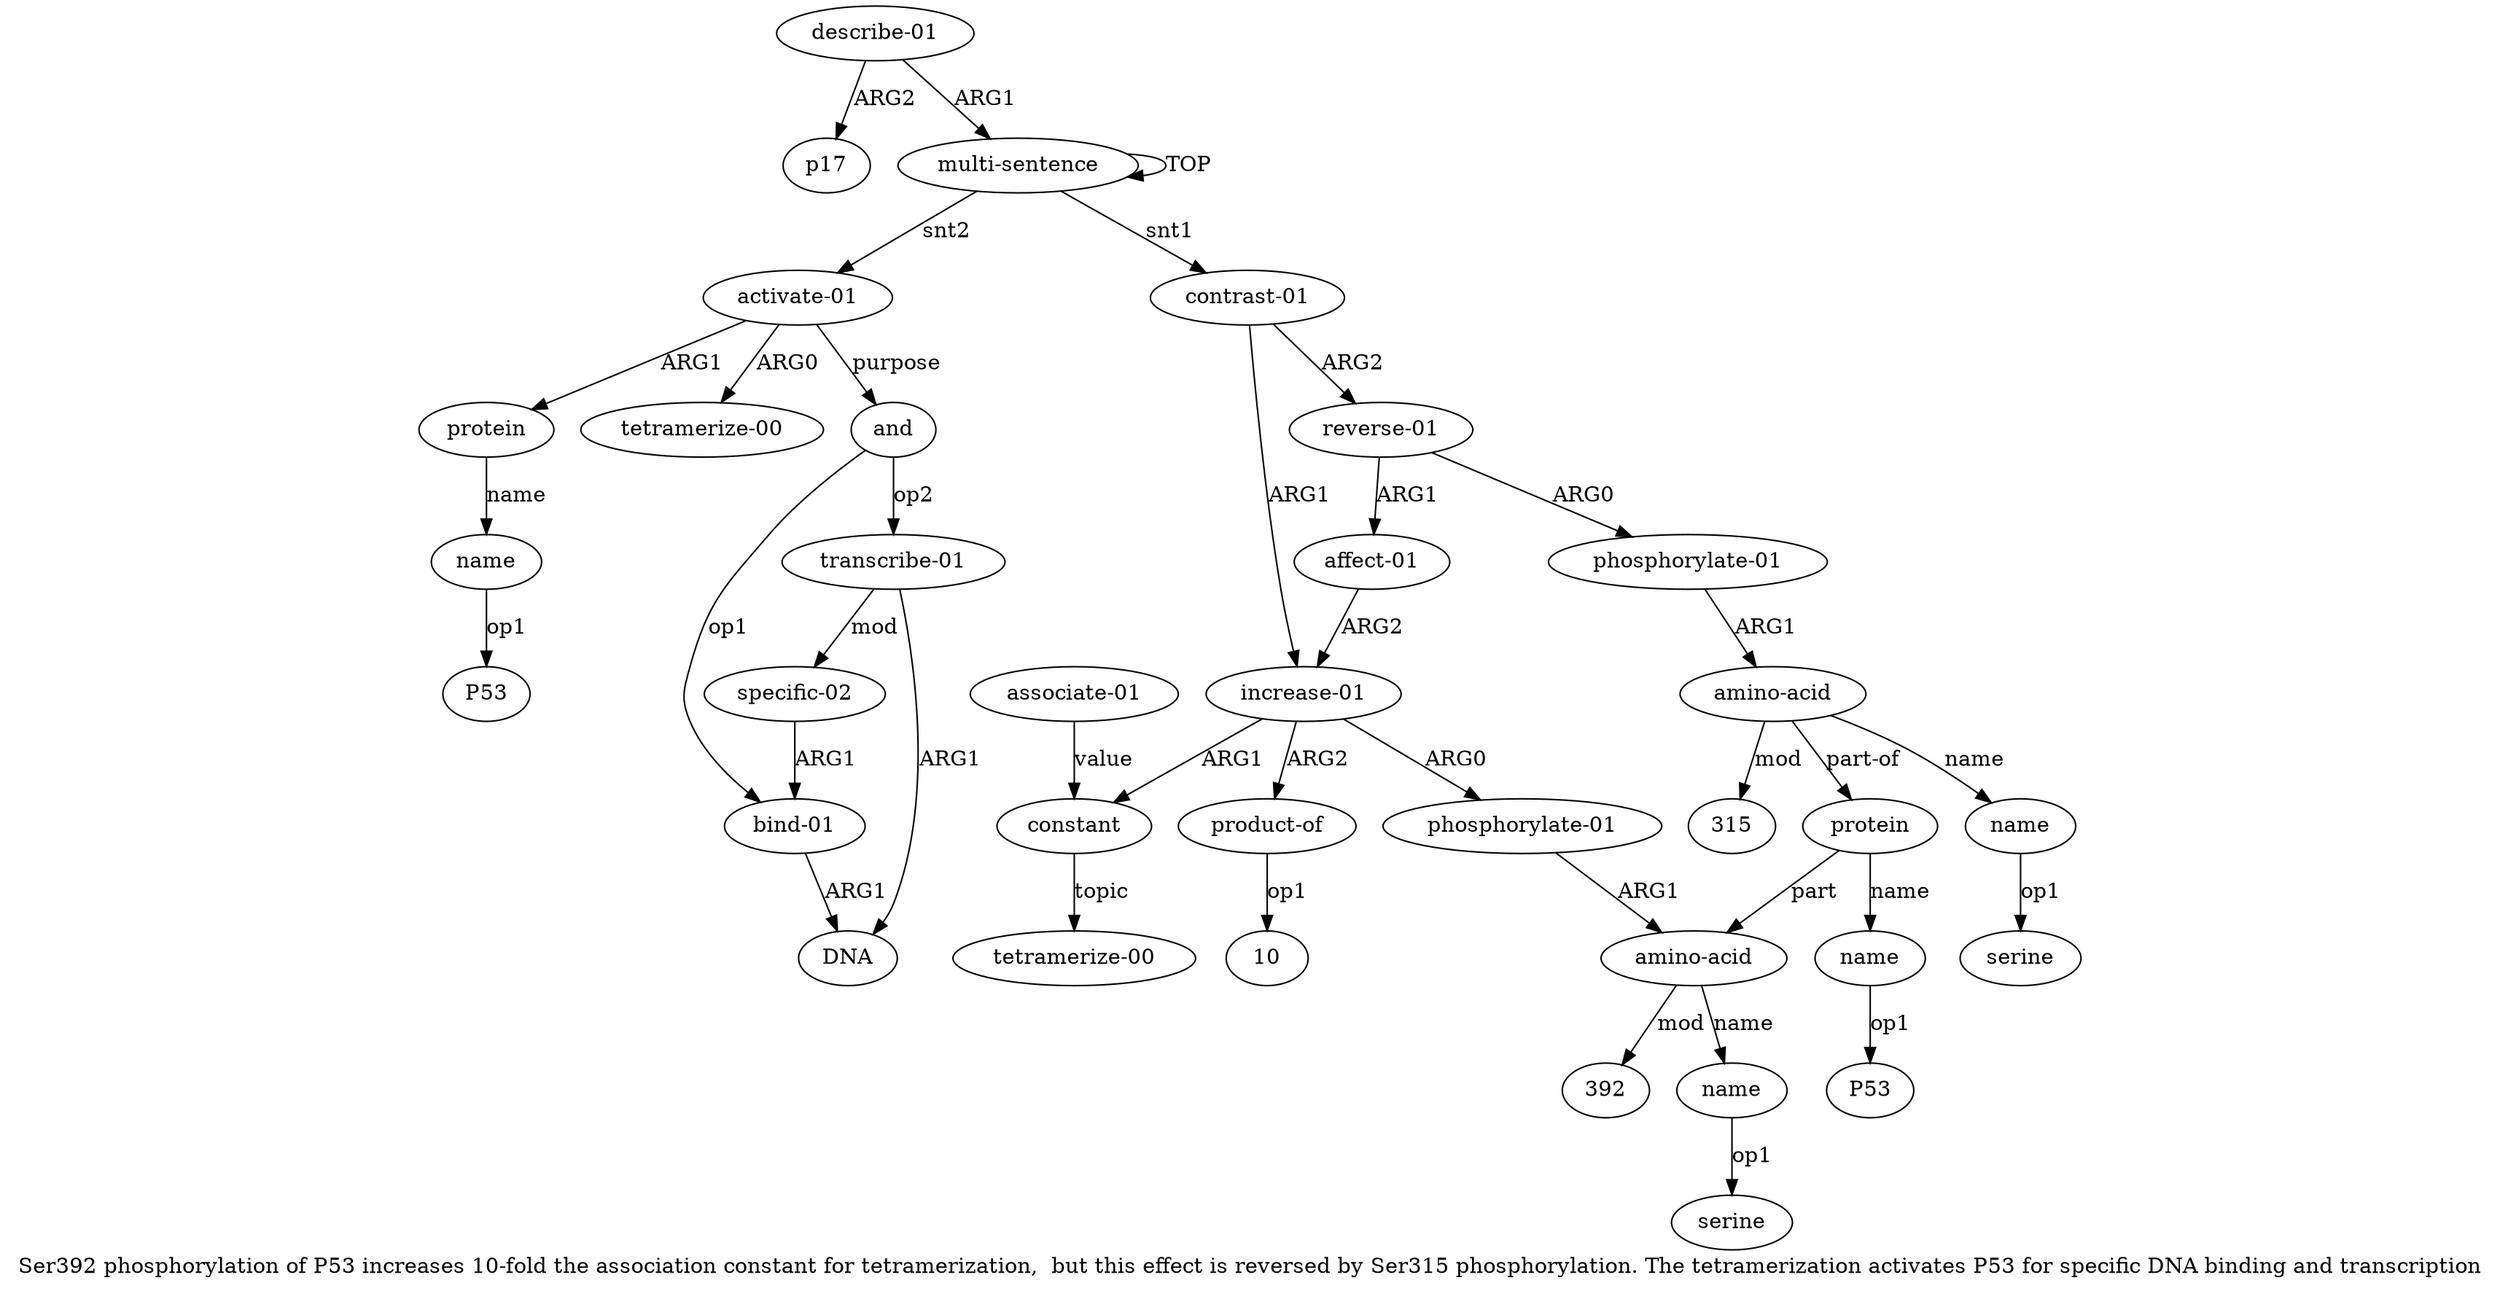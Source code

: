 digraph  {
	graph [label="Ser392 phosphorylation of P53 increases 10-fold the association constant for tetramerization,  but this effect is reversed by Ser315 \
phosphorylation. The tetramerization activates P53 for specific DNA binding and transcription"];
	node [label="\N"];
	a20	 [color=black,
		gold_ind=20,
		gold_label=name,
		label=name,
		test_ind=20,
		test_label=name];
	"a20 P53"	 [color=black,
		gold_ind=-1,
		gold_label=P53,
		label=P53,
		test_ind=-1,
		test_label=P53];
	a20 -> "a20 P53" [key=0,
	color=black,
	gold_label=op1,
	label=op1,
	test_label=op1];
a21 [color=black,
	gold_ind=21,
	gold_label=and,
	label=and,
	test_ind=21,
	test_label=and];
a22 [color=black,
	gold_ind=22,
	gold_label="bind-01",
	label="bind-01",
	test_ind=22,
	test_label="bind-01"];
a21 -> a22 [key=0,
color=black,
gold_label=op1,
label=op1,
test_label=op1];
a25 [color=black,
gold_ind=25,
gold_label="transcribe-01",
label="transcribe-01",
test_ind=25,
test_label="transcribe-01"];
a21 -> a25 [key=0,
color=black,
gold_label=op2,
label=op2,
test_label=op2];
a23 [color=black,
gold_ind=23,
gold_label=DNA,
label=DNA,
test_ind=23,
test_label=DNA];
a22 -> a23 [key=0,
color=black,
gold_label=ARG1,
label=ARG1,
test_label=ARG1];
a24 [color=black,
gold_ind=24,
gold_label="specific-02",
label="specific-02",
test_ind=24,
test_label="specific-02"];
a24 -> a22 [key=0,
color=black,
gold_label=ARG1,
label=ARG1,
test_label=ARG1];
a25 -> a23 [key=0,
color=black,
gold_label=ARG1,
label=ARG1,
test_label=ARG1];
a25 -> a24 [key=0,
color=black,
gold_label=mod,
label=mod,
test_label=mod];
a26 [color=black,
gold_ind=26,
gold_label="describe-01",
label="describe-01",
test_ind=26,
test_label="describe-01"];
a27 [color=black,
gold_ind=27,
gold_label=p17,
label=p17,
test_ind=27,
test_label=p17];
a26 -> a27 [key=0,
color=black,
gold_label=ARG2,
label=ARG2,
test_label=ARG2];
a0 [color=black,
gold_ind=0,
gold_label="multi-sentence",
label="multi-sentence",
test_ind=0,
test_label="multi-sentence"];
a26 -> a0 [key=0,
color=black,
gold_label=ARG1,
label=ARG1,
test_label=ARG1];
"a7 P53" [color=black,
gold_ind=-1,
gold_label=P53,
label=P53,
test_ind=-1,
test_label=P53];
"a5 serine" [color=black,
gold_ind=-1,
gold_label=serine,
label=serine,
test_ind=-1,
test_label=serine];
"a15 serine" [color=black,
gold_ind=-1,
gold_label=serine,
label=serine,
test_ind=-1,
test_label=serine];
a15 [color=black,
gold_ind=15,
gold_label=name,
label=name,
test_ind=15,
test_label=name];
a15 -> "a15 serine" [key=0,
color=black,
gold_label=op1,
label=op1,
test_label=op1];
a14 [color=black,
gold_ind=14,
gold_label="amino-acid",
label="amino-acid",
test_ind=14,
test_label="amino-acid"];
a14 -> a15 [key=0,
color=black,
gold_label=name,
label=name,
test_label=name];
a6 [color=black,
gold_ind=6,
gold_label=protein,
label=protein,
test_ind=6,
test_label=protein];
a14 -> a6 [key=0,
color=black,
gold_label="part-of",
label="part-of",
test_label="part-of"];
"a14 315" [color=black,
gold_ind=-1,
gold_label=315,
label=315,
test_ind=-1,
test_label=315];
a14 -> "a14 315" [key=0,
color=black,
gold_label=mod,
label=mod,
test_label=mod];
a17 [color=black,
gold_ind=17,
gold_label="activate-01",
label="activate-01",
test_ind=17,
test_label="activate-01"];
a17 -> a21 [key=0,
color=black,
gold_label=purpose,
label=purpose,
test_label=purpose];
a19 [color=black,
gold_ind=19,
gold_label=protein,
label=protein,
test_ind=19,
test_label=protein];
a17 -> a19 [key=0,
color=black,
gold_label=ARG1,
label=ARG1,
test_label=ARG1];
a18 [color=black,
gold_ind=18,
gold_label="tetramerize-00",
label="tetramerize-00",
test_ind=18,
test_label="tetramerize-00"];
a17 -> a18 [key=0,
color=black,
gold_label=ARG0,
label=ARG0,
test_label=ARG0];
a16 [color=black,
gold_ind=16,
gold_label="affect-01",
label="affect-01",
test_ind=16,
test_label="affect-01"];
a2 [color=black,
gold_ind=2,
gold_label="increase-01",
label="increase-01",
test_ind=2,
test_label="increase-01"];
a16 -> a2 [key=0,
color=black,
gold_label=ARG2,
label=ARG2,
test_label=ARG2];
a11 [color=black,
gold_ind=11,
gold_label="product-of",
label="product-of",
test_ind=11,
test_label="product-of"];
"a11 10" [color=black,
gold_ind=-1,
gold_label=10,
label=10,
test_ind=-1,
test_label=10];
a11 -> "a11 10" [key=0,
color=black,
gold_label=op1,
label=op1,
test_label=op1];
a10 [color=black,
gold_ind=10,
gold_label="tetramerize-00",
label="tetramerize-00",
test_ind=10,
test_label="tetramerize-00"];
a13 [color=black,
gold_ind=13,
gold_label="phosphorylate-01",
label="phosphorylate-01",
test_ind=13,
test_label="phosphorylate-01"];
a13 -> a14 [key=0,
color=black,
gold_label=ARG1,
label=ARG1,
test_label=ARG1];
a12 [color=black,
gold_ind=12,
gold_label="reverse-01",
label="reverse-01",
test_ind=12,
test_label="reverse-01"];
a12 -> a16 [key=0,
color=black,
gold_label=ARG1,
label=ARG1,
test_label=ARG1];
a12 -> a13 [key=0,
color=black,
gold_label=ARG0,
label=ARG0,
test_label=ARG0];
a19 -> a20 [key=0,
color=black,
gold_label=name,
label=name,
test_label=name];
a1 [color=black,
gold_ind=1,
gold_label="contrast-01",
label="contrast-01",
test_ind=1,
test_label="contrast-01"];
a1 -> a12 [key=0,
color=black,
gold_label=ARG2,
label=ARG2,
test_label=ARG2];
a1 -> a2 [key=0,
color=black,
gold_label=ARG1,
label=ARG1,
test_label=ARG1];
a0 -> a17 [key=0,
color=black,
gold_label=snt2,
label=snt2,
test_label=snt2];
a0 -> a1 [key=0,
color=black,
gold_label=snt1,
label=snt1,
test_label=snt1];
a0 -> a0 [key=0,
color=black,
gold_label=TOP,
label=TOP,
test_label=TOP];
a3 [color=black,
gold_ind=3,
gold_label="phosphorylate-01",
label="phosphorylate-01",
test_ind=3,
test_label="phosphorylate-01"];
a4 [color=black,
gold_ind=4,
gold_label="amino-acid",
label="amino-acid",
test_ind=4,
test_label="amino-acid"];
a3 -> a4 [key=0,
color=black,
gold_label=ARG1,
label=ARG1,
test_label=ARG1];
a2 -> a11 [key=0,
color=black,
gold_label=ARG2,
label=ARG2,
test_label=ARG2];
a2 -> a3 [key=0,
color=black,
gold_label=ARG0,
label=ARG0,
test_label=ARG0];
a8 [color=black,
gold_ind=8,
gold_label=constant,
label=constant,
test_ind=8,
test_label=constant];
a2 -> a8 [key=0,
color=black,
gold_label=ARG1,
label=ARG1,
test_label=ARG1];
a5 [color=black,
gold_ind=5,
gold_label=name,
label=name,
test_ind=5,
test_label=name];
a5 -> "a5 serine" [key=0,
color=black,
gold_label=op1,
label=op1,
test_label=op1];
a4 -> a5 [key=0,
color=black,
gold_label=name,
label=name,
test_label=name];
"a4 392" [color=black,
gold_ind=-1,
gold_label=392,
label=392,
test_ind=-1,
test_label=392];
a4 -> "a4 392" [key=0,
color=black,
gold_label=mod,
label=mod,
test_label=mod];
a7 [color=black,
gold_ind=7,
gold_label=name,
label=name,
test_ind=7,
test_label=name];
a7 -> "a7 P53" [key=0,
color=black,
gold_label=op1,
label=op1,
test_label=op1];
a6 -> a4 [key=0,
color=black,
gold_label=part,
label=part,
test_label=part];
a6 -> a7 [key=0,
color=black,
gold_label=name,
label=name,
test_label=name];
a9 [color=black,
gold_ind=9,
gold_label="associate-01",
label="associate-01",
test_ind=9,
test_label="associate-01"];
a9 -> a8 [key=0,
color=black,
gold_label=value,
label=value,
test_label=value];
a8 -> a10 [key=0,
color=black,
gold_label=topic,
label=topic,
test_label=topic];
}

